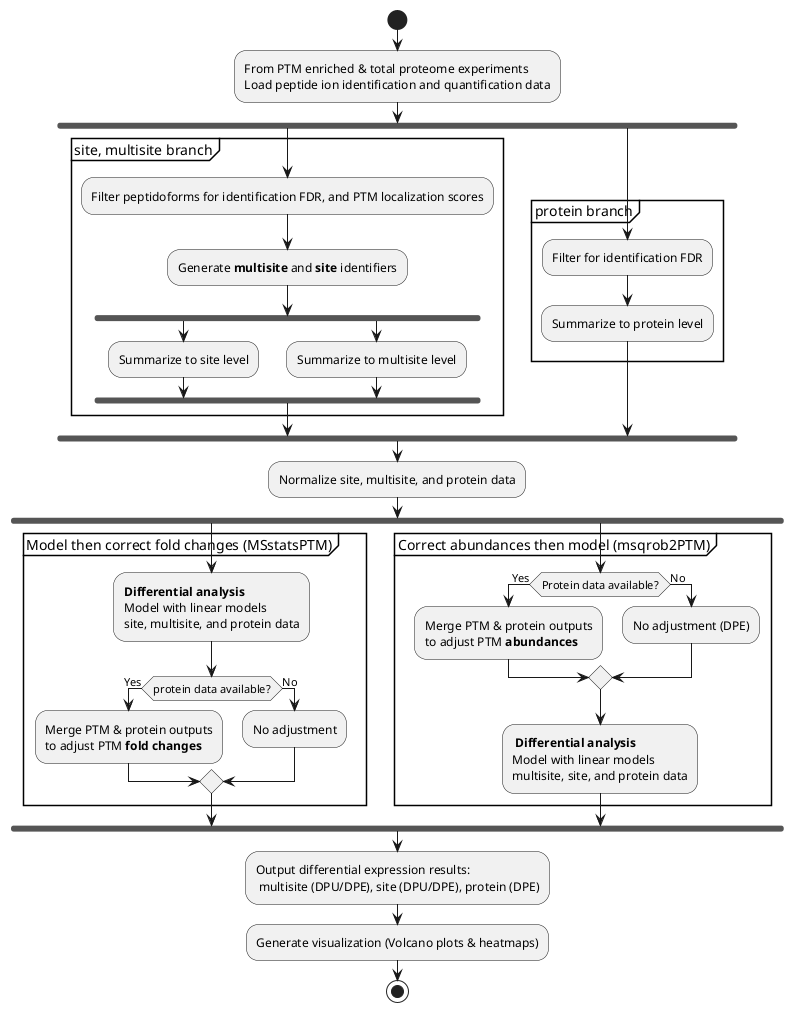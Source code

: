 skinparam dpi 600
@startuml
start
:From PTM enriched & total proteome experiments
Load peptide ion identification and quantification data;
fork
  partition "site, multisite branch" {
  :Filter peptidoforms for identification FDR, and PTM localization scores;
  :Generate **multisite** and **site** identifiers;
  
  fork
    :Summarize to site level;
  fork again
    :Summarize to multisite level; 
  end fork
  }
fork again
  partition "protein branch" {
  :Filter for identification FDR;
  :Summarize to protein level;
  }
end fork

:Normalize site, multisite, and protein data;
fork
  partition "Model then correct fold changes (MSstatsPTM)" {
  :**Differential analysis**
  Model with linear models 
  site, multisite, and protein data;
  if (protein data available?) then (Yes)
    :Merge PTM & protein outputs
    to adjust PTM **fold changes**;
  else (No)
    :No adjustment;
  endif
  }
fork again
  partition "Correct abundances then model (msqrob2PTM)"{
  if (Protein data available?) then (Yes)
    :Merge PTM & protein outputs
    to adjust PTM **abundances**;
  else (No)
    :No adjustment (DPE);
  endif
  : **Differential analysis**
  Model with linear models
  multisite, site, and protein data;
  }
end fork

' Removed stray end fork here (originally line 38) to match fork count

:Output differential expression results:
 multisite (DPU/DPE), site (DPU/DPE), protein (DPE);
:Generate visualization (Volcano plots & heatmaps);
stop

@enduml
